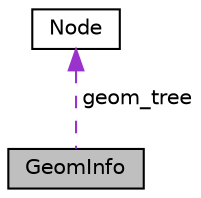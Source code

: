 digraph "GeomInfo"
{
  edge [fontname="Helvetica",fontsize="10",labelfontname="Helvetica",labelfontsize="10"];
  node [fontname="Helvetica",fontsize="10",shape=record];
  Node1 [label="GeomInfo",height=0.2,width=0.4,color="black", fillcolor="grey75", style="filled", fontcolor="black"];
  Node2 -> Node1 [dir="back",color="darkorchid3",fontsize="10",style="dashed",label=" geom_tree" ,fontname="Helvetica"];
  Node2 [label="Node",height=0.2,width=0.4,color="black", fillcolor="white", style="filled",URL="$classNode.html"];
}
